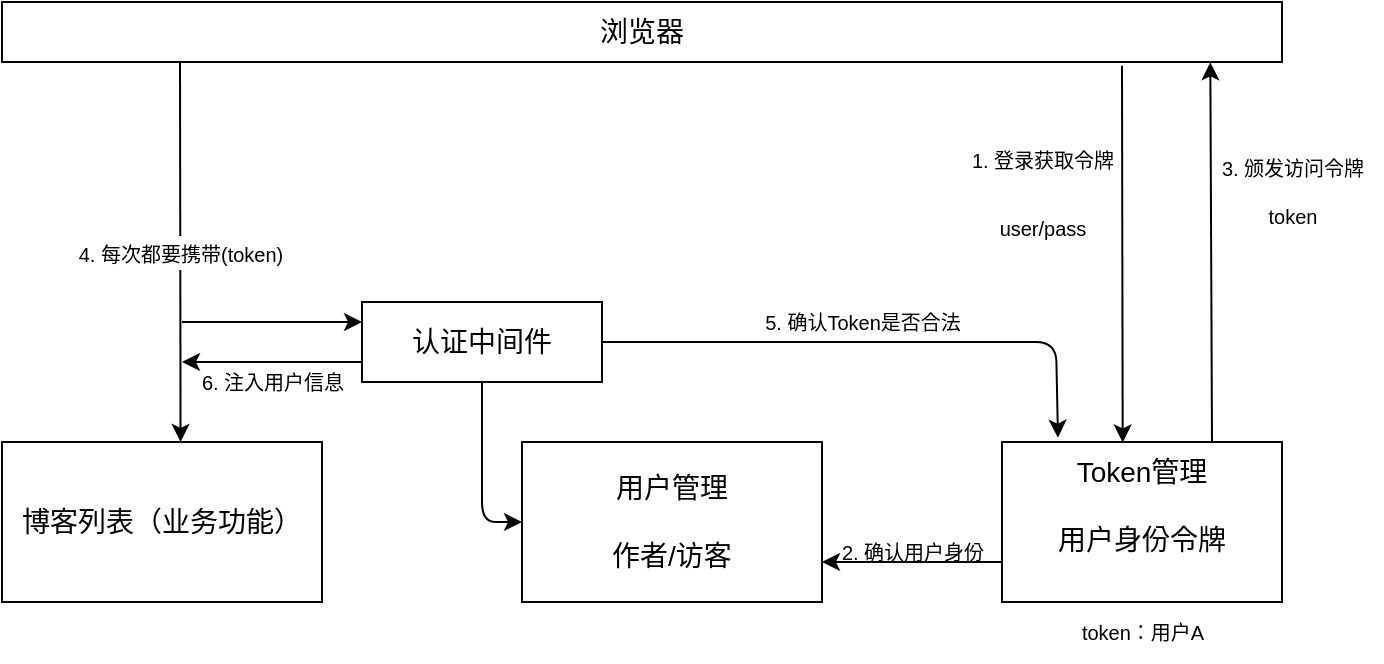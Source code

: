 <mxfile>
    <diagram id="p6JaN8kErhJKVXoawcrE" name="第 1 页">
        <mxGraphModel dx="578" dy="518" grid="1" gridSize="10" guides="1" tooltips="1" connect="1" arrows="1" fold="1" page="1" pageScale="1" pageWidth="827" pageHeight="1169" math="0" shadow="0">
            <root>
                <mxCell id="0"/>
                <mxCell id="1" parent="0"/>
                <mxCell id="2" value="&lt;font style=&quot;font-size: 14px;&quot;&gt;博客列表（业务功能）&lt;/font&gt;" style="rounded=0;whiteSpace=wrap;html=1;" vertex="1" parent="1">
                    <mxGeometry x="40" y="420" width="160" height="80" as="geometry"/>
                </mxCell>
                <mxCell id="3" value="&lt;font style=&quot;font-size: 14px;&quot;&gt;用户管理&lt;br&gt;&lt;br&gt;作者/访客&lt;/font&gt;" style="rounded=0;whiteSpace=wrap;html=1;" vertex="1" parent="1">
                    <mxGeometry x="300" y="420" width="150" height="80" as="geometry"/>
                </mxCell>
                <mxCell id="6" value="&lt;font style=&quot;font-size: 10px;&quot;&gt;4. 每次都要携带(token)&lt;/font&gt;" style="edgeStyle=none;html=1;entryX=0.558;entryY=0;entryDx=0;entryDy=0;entryPerimeter=0;fontSize=14;" edge="1" parent="1" target="2">
                    <mxGeometry x="0.002" relative="1" as="geometry">
                        <mxPoint x="129" y="230" as="sourcePoint"/>
                        <mxPoint as="offset"/>
                    </mxGeometry>
                </mxCell>
                <mxCell id="5" value="浏览器" style="rounded=0;whiteSpace=wrap;html=1;fontSize=14;" vertex="1" parent="1">
                    <mxGeometry x="40" y="200" width="640" height="30" as="geometry"/>
                </mxCell>
                <mxCell id="8" style="edgeStyle=none;html=1;exitX=0.5;exitY=1;exitDx=0;exitDy=0;entryX=0;entryY=0.5;entryDx=0;entryDy=0;fontSize=14;" edge="1" parent="1" source="7" target="3">
                    <mxGeometry relative="1" as="geometry">
                        <Array as="points">
                            <mxPoint x="280" y="460"/>
                        </Array>
                    </mxGeometry>
                </mxCell>
                <mxCell id="11" style="edgeStyle=none;html=1;fontSize=14;entryX=0;entryY=0.25;entryDx=0;entryDy=0;" edge="1" parent="1" target="7">
                    <mxGeometry relative="1" as="geometry">
                        <mxPoint x="130" y="360" as="targetPoint"/>
                        <mxPoint x="130" y="360" as="sourcePoint"/>
                        <Array as="points"/>
                    </mxGeometry>
                </mxCell>
                <mxCell id="12" style="edgeStyle=none;html=1;fontSize=14;exitX=0;exitY=0.75;exitDx=0;exitDy=0;" edge="1" parent="1" source="7">
                    <mxGeometry relative="1" as="geometry">
                        <mxPoint x="130" y="380" as="targetPoint"/>
                        <mxPoint x="170" y="310" as="sourcePoint"/>
                        <Array as="points">
                            <mxPoint x="170" y="380"/>
                        </Array>
                    </mxGeometry>
                </mxCell>
                <mxCell id="25" style="edgeStyle=none;html=1;exitX=1;exitY=0.5;exitDx=0;exitDy=0;entryX=0.2;entryY=-0.027;entryDx=0;entryDy=0;entryPerimeter=0;fontSize=10;" edge="1" parent="1" source="7" target="15">
                    <mxGeometry relative="1" as="geometry">
                        <Array as="points">
                            <mxPoint x="470" y="370"/>
                            <mxPoint x="567" y="370"/>
                        </Array>
                    </mxGeometry>
                </mxCell>
                <mxCell id="7" value="认证中间件" style="rounded=0;whiteSpace=wrap;html=1;fontSize=14;" vertex="1" parent="1">
                    <mxGeometry x="220" y="350" width="120" height="40" as="geometry"/>
                </mxCell>
                <mxCell id="22" value="" style="edgeStyle=none;html=1;fontSize=10;entryX=0.944;entryY=1.005;entryDx=0;entryDy=0;entryPerimeter=0;exitX=0.75;exitY=0;exitDx=0;exitDy=0;" edge="1" parent="1" source="15" target="5">
                    <mxGeometry relative="1" as="geometry"/>
                </mxCell>
                <mxCell id="23" value="" style="edgeStyle=none;html=1;fontSize=10;exitX=0.875;exitY=1.061;exitDx=0;exitDy=0;exitPerimeter=0;entryX=0.431;entryY=0.003;entryDx=0;entryDy=0;entryPerimeter=0;" edge="1" parent="1" source="5" target="15">
                    <mxGeometry relative="1" as="geometry">
                        <mxPoint x="560" y="390" as="targetPoint"/>
                    </mxGeometry>
                </mxCell>
                <mxCell id="28" style="edgeStyle=none;html=1;exitX=0;exitY=0.75;exitDx=0;exitDy=0;entryX=1;entryY=0.75;entryDx=0;entryDy=0;fontSize=10;" edge="1" parent="1" source="15" target="3">
                    <mxGeometry relative="1" as="geometry">
                        <Array as="points">
                            <mxPoint x="510" y="480"/>
                        </Array>
                    </mxGeometry>
                </mxCell>
                <mxCell id="15" value="&lt;font style=&quot;font-size: 14px;&quot;&gt;Token管理&lt;br&gt;&lt;br&gt;用户身份令牌&lt;br&gt;&lt;br&gt;&lt;/font&gt;" style="rounded=0;whiteSpace=wrap;html=1;fontSize=10;" vertex="1" parent="1">
                    <mxGeometry x="540" y="420" width="140" height="80" as="geometry"/>
                </mxCell>
                <mxCell id="18" value="&lt;font style=&quot;font-size: 10px;&quot;&gt;1. 登录获取令牌&lt;br&gt;&lt;br&gt;user/pass&lt;/font&gt;" style="text;html=1;align=center;verticalAlign=middle;resizable=0;points=[];autosize=1;strokeColor=none;fillColor=none;fontSize=14;" vertex="1" parent="1">
                    <mxGeometry x="515" y="265" width="90" height="60" as="geometry"/>
                </mxCell>
                <mxCell id="24" value="3. 颁发访问令牌&lt;br&gt;&lt;br&gt;token" style="text;html=1;align=center;verticalAlign=middle;resizable=0;points=[];autosize=1;strokeColor=none;fillColor=none;fontSize=10;" vertex="1" parent="1">
                    <mxGeometry x="640" y="270" width="90" height="50" as="geometry"/>
                </mxCell>
                <mxCell id="26" value="5. 确认Token是否合法" style="text;html=1;align=center;verticalAlign=middle;resizable=0;points=[];autosize=1;strokeColor=none;fillColor=none;fontSize=10;" vertex="1" parent="1">
                    <mxGeometry x="410" y="345" width="120" height="30" as="geometry"/>
                </mxCell>
                <mxCell id="27" value="token：用户A" style="text;html=1;align=center;verticalAlign=middle;resizable=0;points=[];autosize=1;strokeColor=none;fillColor=none;fontSize=10;" vertex="1" parent="1">
                    <mxGeometry x="570" y="500" width="80" height="30" as="geometry"/>
                </mxCell>
                <mxCell id="29" value="2. 确认用户身份" style="text;html=1;align=center;verticalAlign=middle;resizable=0;points=[];autosize=1;strokeColor=none;fillColor=none;fontSize=10;" vertex="1" parent="1">
                    <mxGeometry x="450" y="460" width="90" height="30" as="geometry"/>
                </mxCell>
                <mxCell id="30" value="6. 注入用户信息" style="text;html=1;align=center;verticalAlign=middle;resizable=0;points=[];autosize=1;strokeColor=none;fillColor=none;fontSize=10;" vertex="1" parent="1">
                    <mxGeometry x="130" y="375" width="90" height="30" as="geometry"/>
                </mxCell>
            </root>
        </mxGraphModel>
    </diagram>
</mxfile>